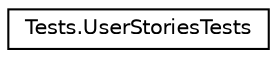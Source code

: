 digraph "Graphical Class Hierarchy"
{
 // INTERACTIVE_SVG=YES
 // LATEX_PDF_SIZE
  edge [fontname="Helvetica",fontsize="10",labelfontname="Helvetica",labelfontsize="10"];
  node [fontname="Helvetica",fontsize="10",shape=record];
  rankdir="LR";
  Node0 [label="Tests.UserStoriesTests",height=0.2,width=0.4,color="black", fillcolor="white", style="filled",URL="$classTests_1_1UserStoriesTests.html",tooltip="Pruebas para demostrar el cumplimiento de las historias de usuario. Este test está adaptado para func..."];
}
